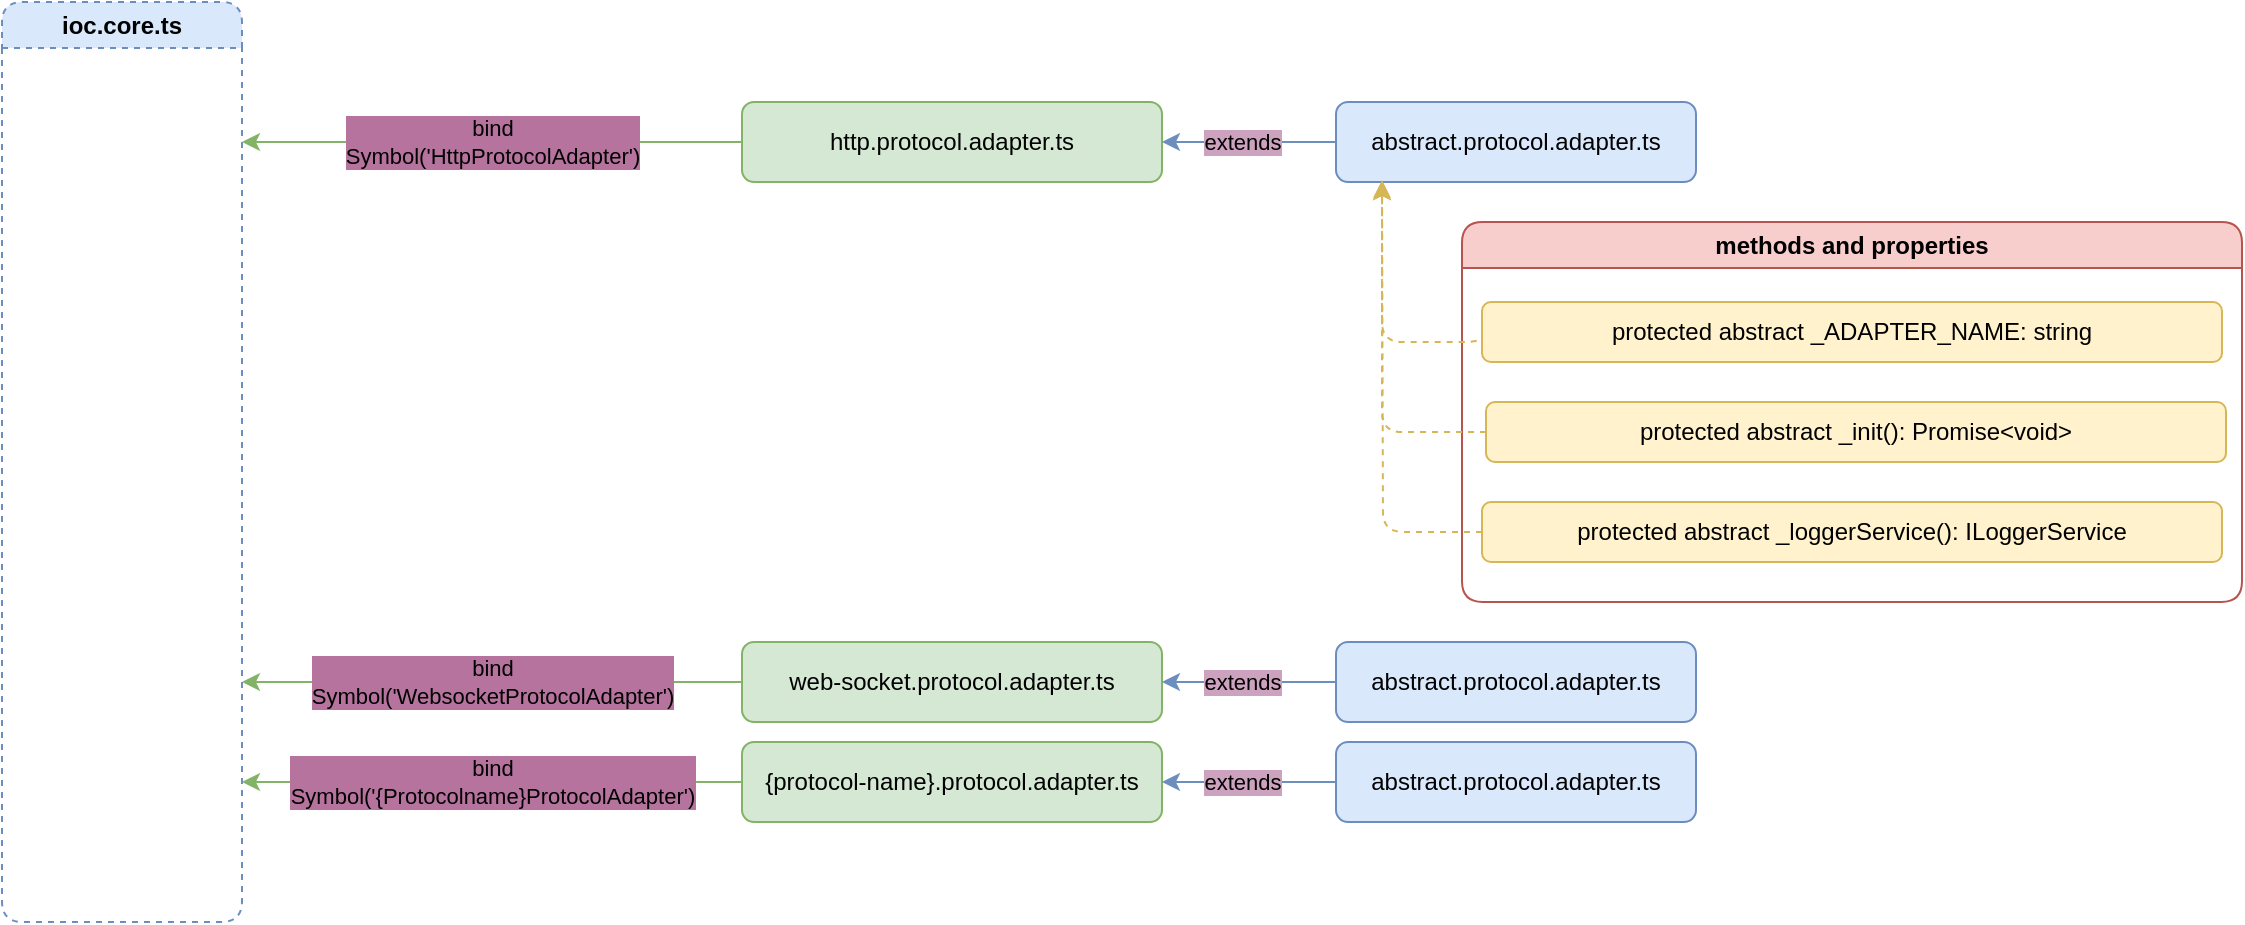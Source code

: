 <mxfile version="21.1.4" type="device">
  <diagram name="Сторінка-1" id="xTo7LiLZvz-YdanKkgFt">
    <mxGraphModel dx="3254" dy="878" grid="1" gridSize="10" guides="1" tooltips="1" connect="1" arrows="1" fold="1" page="1" pageScale="1" pageWidth="827" pageHeight="1169" math="0" shadow="0">
      <root>
        <mxCell id="0" />
        <mxCell id="1" parent="0" />
        <mxCell id="HVoTeRBBNDDQcVebBhWy-1" value="ioc.core.ts" style="swimlane;whiteSpace=wrap;html=1;rounded=1;dashed=1;fillColor=#dae8fc;strokeColor=#6c8ebf;" vertex="1" parent="1">
          <mxGeometry x="-1340" y="350" width="120" height="460" as="geometry" />
        </mxCell>
        <mxCell id="HVoTeRBBNDDQcVebBhWy-28" value="web-socket.protocol.adapter.ts" style="rounded=1;whiteSpace=wrap;html=1;fillColor=#d5e8d4;strokeColor=#82b366;" vertex="1" parent="1">
          <mxGeometry x="-970" y="670" width="210" height="40" as="geometry" />
        </mxCell>
        <mxCell id="HVoTeRBBNDDQcVebBhWy-29" style="edgeStyle=orthogonalEdgeStyle;rounded=1;orthogonalLoop=1;jettySize=auto;html=1;entryX=1;entryY=0.5;entryDx=0;entryDy=0;fillColor=#dae8fc;strokeColor=#6c8ebf;" edge="1" parent="1" source="HVoTeRBBNDDQcVebBhWy-30" target="HVoTeRBBNDDQcVebBhWy-28">
          <mxGeometry relative="1" as="geometry" />
        </mxCell>
        <mxCell id="HVoTeRBBNDDQcVebBhWy-30" value="abstract.protocol.adapter.ts" style="rounded=1;whiteSpace=wrap;html=1;fillColor=#dae8fc;strokeColor=#6c8ebf;" vertex="1" parent="1">
          <mxGeometry x="-673" y="670" width="180" height="40" as="geometry" />
        </mxCell>
        <mxCell id="HVoTeRBBNDDQcVebBhWy-34" value="extends" style="edgeLabel;html=1;align=center;verticalAlign=middle;resizable=0;points=[];labelBackgroundColor=#CDA2BE;" vertex="1" connectable="0" parent="1">
          <mxGeometry x="-720.0" y="690" as="geometry" />
        </mxCell>
        <mxCell id="HVoTeRBBNDDQcVebBhWy-64" value="&lt;span style=&quot;color: rgb(0, 0, 0); font-family: Helvetica; font-size: 11px; font-style: normal; font-variant-ligatures: normal; font-variant-caps: normal; font-weight: 400; letter-spacing: normal; orphans: 2; text-align: center; text-indent: 0px; text-transform: none; widows: 2; word-spacing: 0px; -webkit-text-stroke-width: 0px; text-decoration-thickness: initial; text-decoration-style: initial; text-decoration-color: initial; float: none; display: inline !important;&quot;&gt;bind&lt;/span&gt;&lt;br style=&quot;border-color: var(--border-color); color: rgb(0, 0, 0); font-family: Helvetica; font-size: 11px; font-style: normal; font-variant-ligatures: normal; font-variant-caps: normal; font-weight: 400; letter-spacing: normal; orphans: 2; text-align: center; text-indent: 0px; text-transform: none; widows: 2; word-spacing: 0px; -webkit-text-stroke-width: 0px; text-decoration-thickness: initial; text-decoration-style: initial; text-decoration-color: initial;&quot;&gt;&lt;span style=&quot;color: rgb(0, 0, 0); font-family: Helvetica; font-size: 11px; font-style: normal; font-variant-ligatures: normal; font-variant-caps: normal; font-weight: 400; letter-spacing: normal; orphans: 2; text-align: center; text-indent: 0px; text-transform: none; widows: 2; word-spacing: 0px; -webkit-text-stroke-width: 0px; text-decoration-thickness: initial; text-decoration-style: initial; text-decoration-color: initial; float: none; display: inline !important;&quot;&gt;Symbol(&#39;HttpProtocolAdapter&#39;)&lt;/span&gt;" style="edgeStyle=orthogonalEdgeStyle;rounded=0;orthogonalLoop=1;jettySize=auto;html=1;fillColor=#d5e8d4;strokeColor=#82b366;labelBackgroundColor=#B5739D;" edge="1" parent="1" source="HVoTeRBBNDDQcVebBhWy-53">
          <mxGeometry relative="1" as="geometry">
            <mxPoint x="-1220" y="420" as="targetPoint" />
          </mxGeometry>
        </mxCell>
        <mxCell id="HVoTeRBBNDDQcVebBhWy-53" value="http.protocol.adapter.ts" style="rounded=1;whiteSpace=wrap;html=1;fillColor=#d5e8d4;strokeColor=#82b366;" vertex="1" parent="1">
          <mxGeometry x="-970" y="400" width="210" height="40" as="geometry" />
        </mxCell>
        <mxCell id="HVoTeRBBNDDQcVebBhWy-54" style="edgeStyle=orthogonalEdgeStyle;rounded=1;orthogonalLoop=1;jettySize=auto;html=1;entryX=1;entryY=0.5;entryDx=0;entryDy=0;fillColor=#dae8fc;strokeColor=#6c8ebf;" edge="1" parent="1" source="HVoTeRBBNDDQcVebBhWy-55" target="HVoTeRBBNDDQcVebBhWy-53">
          <mxGeometry relative="1" as="geometry" />
        </mxCell>
        <mxCell id="HVoTeRBBNDDQcVebBhWy-55" value="abstract.protocol.adapter.ts" style="rounded=1;whiteSpace=wrap;html=1;fillColor=#dae8fc;strokeColor=#6c8ebf;" vertex="1" parent="1">
          <mxGeometry x="-673" y="400" width="180" height="40" as="geometry" />
        </mxCell>
        <mxCell id="HVoTeRBBNDDQcVebBhWy-56" value="methods and properties" style="swimlane;whiteSpace=wrap;html=1;fillColor=#f8cecc;strokeColor=#b85450;rounded=1;" vertex="1" parent="1">
          <mxGeometry x="-610" y="460" width="390" height="190" as="geometry" />
        </mxCell>
        <mxCell id="HVoTeRBBNDDQcVebBhWy-57" value="protected abstract&amp;nbsp;_ADAPTER_NAME: string" style="rounded=1;whiteSpace=wrap;html=1;fillColor=#fff2cc;strokeColor=#d6b656;" vertex="1" parent="HVoTeRBBNDDQcVebBhWy-56">
          <mxGeometry x="10" y="40" width="370" height="30" as="geometry" />
        </mxCell>
        <mxCell id="HVoTeRBBNDDQcVebBhWy-58" value="protected abstract&amp;nbsp;_init(): Promise&amp;lt;void&amp;gt;" style="rounded=1;whiteSpace=wrap;html=1;fillColor=#fff2cc;strokeColor=#d6b656;" vertex="1" parent="HVoTeRBBNDDQcVebBhWy-56">
          <mxGeometry x="12" y="90" width="370" height="30" as="geometry" />
        </mxCell>
        <mxCell id="HVoTeRBBNDDQcVebBhWy-59" style="edgeStyle=orthogonalEdgeStyle;rounded=1;orthogonalLoop=1;jettySize=auto;html=1;fillColor=#fff2cc;strokeColor=#d6b656;dashed=1;" edge="1" parent="HVoTeRBBNDDQcVebBhWy-56" source="HVoTeRBBNDDQcVebBhWy-60">
          <mxGeometry relative="1" as="geometry">
            <mxPoint x="-40" y="-20" as="targetPoint" />
          </mxGeometry>
        </mxCell>
        <mxCell id="HVoTeRBBNDDQcVebBhWy-60" value="protected abstract&amp;nbsp;_loggerService(): ILoggerService" style="rounded=1;whiteSpace=wrap;html=1;fillColor=#fff2cc;strokeColor=#d6b656;" vertex="1" parent="HVoTeRBBNDDQcVebBhWy-56">
          <mxGeometry x="10" y="140" width="370" height="30" as="geometry" />
        </mxCell>
        <mxCell id="HVoTeRBBNDDQcVebBhWy-61" style="edgeStyle=orthogonalEdgeStyle;rounded=1;orthogonalLoop=1;jettySize=auto;html=1;exitX=0;exitY=0.5;exitDx=0;exitDy=0;fillColor=#fff2cc;strokeColor=#d6b656;dashed=1;entryX=0.125;entryY=0.975;entryDx=0;entryDy=0;entryPerimeter=0;" edge="1" parent="1" source="HVoTeRBBNDDQcVebBhWy-57" target="HVoTeRBBNDDQcVebBhWy-55">
          <mxGeometry relative="1" as="geometry">
            <mxPoint x="-650" y="450" as="targetPoint" />
            <Array as="points">
              <mxPoint x="-650" y="520" />
              <mxPoint x="-650" y="439" />
            </Array>
          </mxGeometry>
        </mxCell>
        <mxCell id="HVoTeRBBNDDQcVebBhWy-62" value="extends" style="edgeLabel;html=1;align=center;verticalAlign=middle;resizable=0;points=[];labelBackgroundColor=#CDA2BE;" vertex="1" connectable="0" parent="1">
          <mxGeometry x="-720.0" y="420" as="geometry" />
        </mxCell>
        <mxCell id="HVoTeRBBNDDQcVebBhWy-63" style="edgeStyle=orthogonalEdgeStyle;rounded=1;orthogonalLoop=1;jettySize=auto;html=1;entryX=0.128;entryY=1;entryDx=0;entryDy=0;entryPerimeter=0;exitX=0;exitY=0.5;exitDx=0;exitDy=0;fillColor=#fff2cc;strokeColor=#d6b656;dashed=1;" edge="1" parent="1" source="HVoTeRBBNDDQcVebBhWy-58" target="HVoTeRBBNDDQcVebBhWy-55">
          <mxGeometry relative="1" as="geometry" />
        </mxCell>
        <mxCell id="HVoTeRBBNDDQcVebBhWy-66" value="&lt;span style=&quot;color: rgb(0, 0, 0); font-family: Helvetica; font-size: 11px; font-style: normal; font-variant-ligatures: normal; font-variant-caps: normal; font-weight: 400; letter-spacing: normal; orphans: 2; text-align: center; text-indent: 0px; text-transform: none; widows: 2; word-spacing: 0px; -webkit-text-stroke-width: 0px; text-decoration-thickness: initial; text-decoration-style: initial; text-decoration-color: initial; float: none; display: inline !important;&quot;&gt;bind&lt;/span&gt;&lt;br style=&quot;border-color: var(--border-color); color: rgb(0, 0, 0); font-family: Helvetica; font-size: 11px; font-style: normal; font-variant-ligatures: normal; font-variant-caps: normal; font-weight: 400; letter-spacing: normal; orphans: 2; text-align: center; text-indent: 0px; text-transform: none; widows: 2; word-spacing: 0px; -webkit-text-stroke-width: 0px; text-decoration-thickness: initial; text-decoration-style: initial; text-decoration-color: initial;&quot;&gt;&lt;span style=&quot;color: rgb(0, 0, 0); font-family: Helvetica; font-size: 11px; font-style: normal; font-variant-ligatures: normal; font-variant-caps: normal; font-weight: 400; letter-spacing: normal; orphans: 2; text-align: center; text-indent: 0px; text-transform: none; widows: 2; word-spacing: 0px; -webkit-text-stroke-width: 0px; text-decoration-thickness: initial; text-decoration-style: initial; text-decoration-color: initial; float: none; display: inline !important;&quot;&gt;Symbol(&#39;WebsocketProtocolAdapter&#39;)&lt;/span&gt;" style="edgeStyle=orthogonalEdgeStyle;rounded=0;orthogonalLoop=1;jettySize=auto;html=1;fillColor=#d5e8d4;strokeColor=#82b366;labelBackgroundColor=#B5739D;exitX=0;exitY=0.5;exitDx=0;exitDy=0;" edge="1" parent="1" source="HVoTeRBBNDDQcVebBhWy-28">
          <mxGeometry relative="1" as="geometry">
            <mxPoint x="-1220" y="690" as="targetPoint" />
            <mxPoint x="-990" y="690" as="sourcePoint" />
          </mxGeometry>
        </mxCell>
        <mxCell id="HVoTeRBBNDDQcVebBhWy-67" value="{protocol-name}.protocol.adapter.ts" style="rounded=1;whiteSpace=wrap;html=1;fillColor=#d5e8d4;strokeColor=#82b366;" vertex="1" parent="1">
          <mxGeometry x="-970" y="720" width="210" height="40" as="geometry" />
        </mxCell>
        <mxCell id="HVoTeRBBNDDQcVebBhWy-68" style="edgeStyle=orthogonalEdgeStyle;rounded=1;orthogonalLoop=1;jettySize=auto;html=1;entryX=1;entryY=0.5;entryDx=0;entryDy=0;fillColor=#dae8fc;strokeColor=#6c8ebf;" edge="1" parent="1" source="HVoTeRBBNDDQcVebBhWy-69" target="HVoTeRBBNDDQcVebBhWy-67">
          <mxGeometry relative="1" as="geometry" />
        </mxCell>
        <mxCell id="HVoTeRBBNDDQcVebBhWy-69" value="abstract.protocol.adapter.ts" style="rounded=1;whiteSpace=wrap;html=1;fillColor=#dae8fc;strokeColor=#6c8ebf;" vertex="1" parent="1">
          <mxGeometry x="-673" y="720" width="180" height="40" as="geometry" />
        </mxCell>
        <mxCell id="HVoTeRBBNDDQcVebBhWy-70" value="extends" style="edgeLabel;html=1;align=center;verticalAlign=middle;resizable=0;points=[];labelBackgroundColor=#CDA2BE;" vertex="1" connectable="0" parent="1">
          <mxGeometry x="-720.0" y="740" as="geometry" />
        </mxCell>
        <mxCell id="HVoTeRBBNDDQcVebBhWy-71" value="&lt;span style=&quot;color: rgb(0, 0, 0); font-family: Helvetica; font-size: 11px; font-style: normal; font-variant-ligatures: normal; font-variant-caps: normal; font-weight: 400; letter-spacing: normal; orphans: 2; text-align: center; text-indent: 0px; text-transform: none; widows: 2; word-spacing: 0px; -webkit-text-stroke-width: 0px; text-decoration-thickness: initial; text-decoration-style: initial; text-decoration-color: initial; float: none; display: inline !important;&quot;&gt;bind&lt;/span&gt;&lt;br style=&quot;border-color: var(--border-color); color: rgb(0, 0, 0); font-family: Helvetica; font-size: 11px; font-style: normal; font-variant-ligatures: normal; font-variant-caps: normal; font-weight: 400; letter-spacing: normal; orphans: 2; text-align: center; text-indent: 0px; text-transform: none; widows: 2; word-spacing: 0px; -webkit-text-stroke-width: 0px; text-decoration-thickness: initial; text-decoration-style: initial; text-decoration-color: initial;&quot;&gt;&lt;span style=&quot;color: rgb(0, 0, 0); font-family: Helvetica; font-size: 11px; font-style: normal; font-variant-ligatures: normal; font-variant-caps: normal; font-weight: 400; letter-spacing: normal; orphans: 2; text-align: center; text-indent: 0px; text-transform: none; widows: 2; word-spacing: 0px; -webkit-text-stroke-width: 0px; text-decoration-thickness: initial; text-decoration-style: initial; text-decoration-color: initial; float: none; display: inline !important;&quot;&gt;Symbol(&#39;{Protocolname}ProtocolAdapter&#39;)&lt;/span&gt;" style="edgeStyle=orthogonalEdgeStyle;rounded=0;orthogonalLoop=1;jettySize=auto;html=1;fillColor=#d5e8d4;strokeColor=#82b366;labelBackgroundColor=#B5739D;exitX=0;exitY=0.5;exitDx=0;exitDy=0;" edge="1" parent="1" source="HVoTeRBBNDDQcVebBhWy-67">
          <mxGeometry relative="1" as="geometry">
            <mxPoint x="-1220" y="740" as="targetPoint" />
            <mxPoint x="-990" y="740" as="sourcePoint" />
          </mxGeometry>
        </mxCell>
      </root>
    </mxGraphModel>
  </diagram>
</mxfile>
